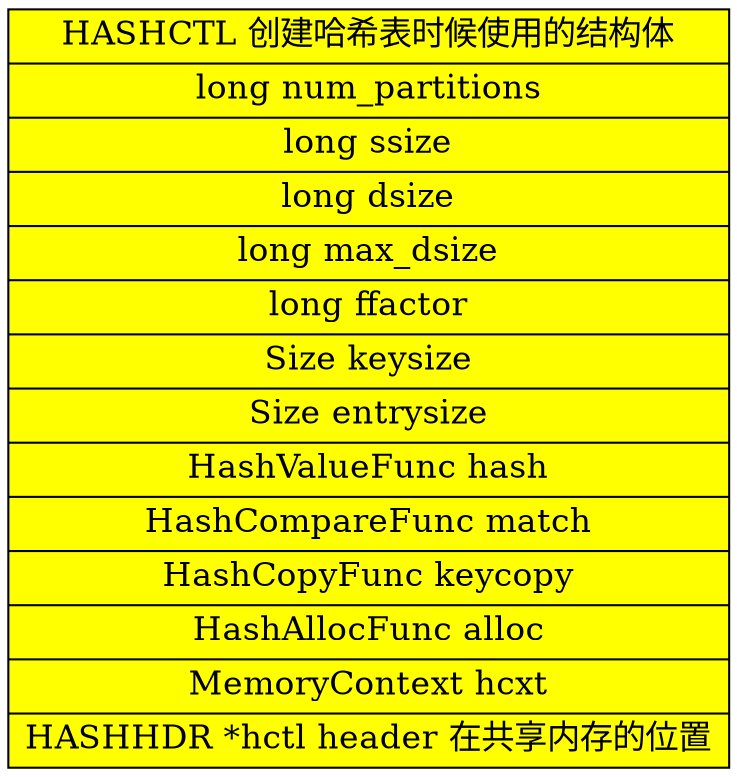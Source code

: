 digraph g{
	graph[
		rankdir = "LR"
		bgcolor = "white"
		style="filled"
		gradientangle = 270
		];

	node[
		fontsize = "16"
		shape = "record"
		style = "filled"
		gradientangle=90
		
		];
	edge[
		];


	"HASHCTL"[
		label = "HASHCTL  创建哈希表时候使用的结构体
		|long num_partitions
		|long ssize
		|long dsize
		|long max_dsize
		|long ffactor
		|Size keysize
		|Size entrysize
		|HashValueFunc hash
		|HashCompareFunc  match
		|HashCopyFunc  keycopy
		|HashAllocFunc  alloc
		|MemoryContext  hcxt
		|HASHHDR *hctl header 在共享内存的位置"
		fillcolor = "yellow"
		]

}

